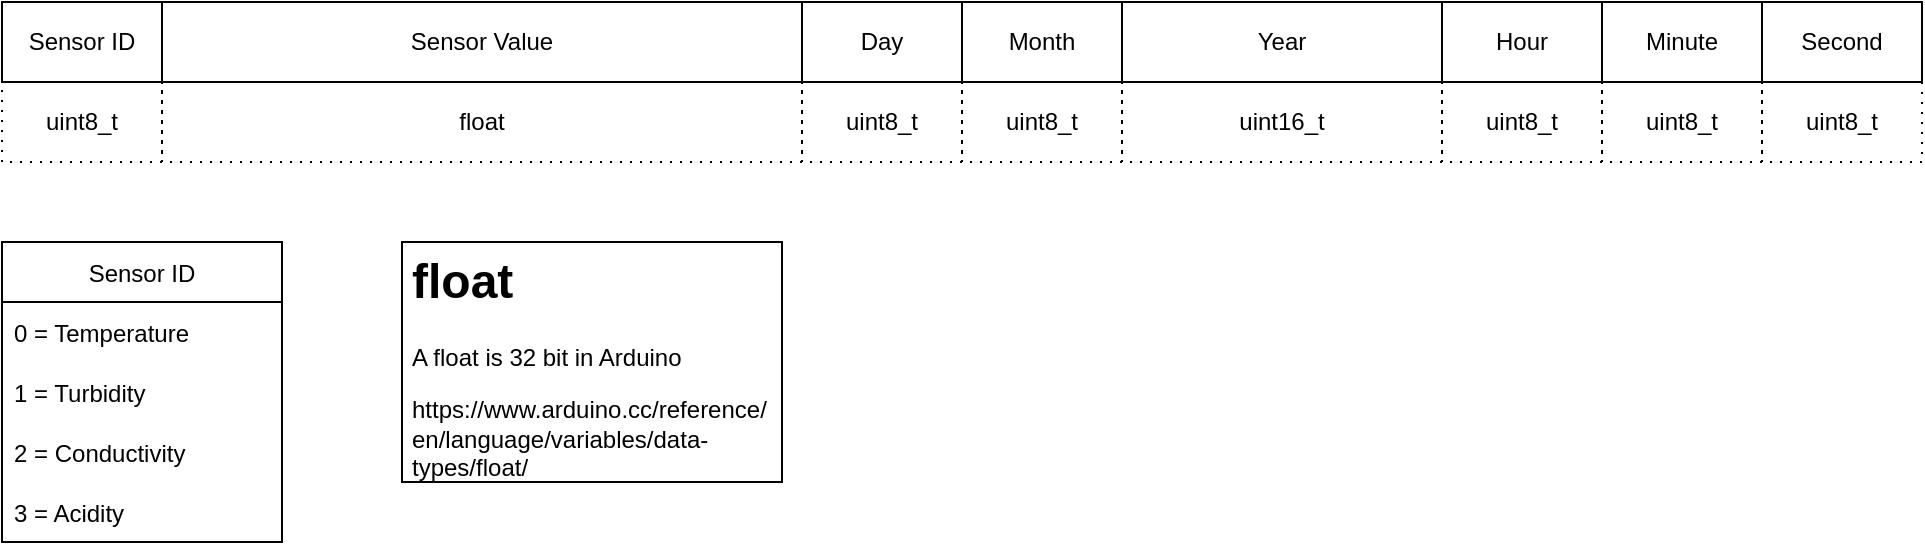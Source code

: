 <mxfile version="18.1.2" type="github"><diagram id="vjNCUOQMIaMSCR9NmDa_" name="Page-1"><mxGraphModel dx="1115" dy="670" grid="1" gridSize="10" guides="1" tooltips="1" connect="1" arrows="1" fold="1" page="1" pageScale="1" pageWidth="850" pageHeight="1100" math="0" shadow="0"><root><mxCell id="0"/><mxCell id="1" parent="0"/><mxCell id="yqXGVkk6yqf9T-BZ_wQ9-1" value="Sensor ID" style="rounded=0;whiteSpace=wrap;html=1;" vertex="1" parent="1"><mxGeometry x="200" y="160" width="80" height="40" as="geometry"/></mxCell><mxCell id="yqXGVkk6yqf9T-BZ_wQ9-2" value="uint8_t" style="text;html=1;strokeColor=default;fillColor=none;align=center;verticalAlign=middle;whiteSpace=wrap;rounded=0;dashed=1;dashPattern=1 4;" vertex="1" parent="1"><mxGeometry x="200" y="200" width="80" height="40" as="geometry"/></mxCell><mxCell id="yqXGVkk6yqf9T-BZ_wQ9-10" value="Sensor ID" style="swimlane;fontStyle=0;childLayout=stackLayout;horizontal=1;startSize=30;horizontalStack=0;resizeParent=1;resizeParentMax=0;resizeLast=0;collapsible=1;marginBottom=0;strokeColor=default;" vertex="1" parent="1"><mxGeometry x="200" y="280" width="140" height="150" as="geometry"/></mxCell><mxCell id="yqXGVkk6yqf9T-BZ_wQ9-11" value="0 = Temperature" style="text;strokeColor=none;fillColor=none;align=left;verticalAlign=middle;spacingLeft=4;spacingRight=4;overflow=hidden;points=[[0,0.5],[1,0.5]];portConstraint=eastwest;rotatable=0;" vertex="1" parent="yqXGVkk6yqf9T-BZ_wQ9-10"><mxGeometry y="30" width="140" height="30" as="geometry"/></mxCell><mxCell id="yqXGVkk6yqf9T-BZ_wQ9-12" value="1 = Turbidity" style="text;strokeColor=none;fillColor=none;align=left;verticalAlign=middle;spacingLeft=4;spacingRight=4;overflow=hidden;points=[[0,0.5],[1,0.5]];portConstraint=eastwest;rotatable=0;" vertex="1" parent="yqXGVkk6yqf9T-BZ_wQ9-10"><mxGeometry y="60" width="140" height="30" as="geometry"/></mxCell><mxCell id="yqXGVkk6yqf9T-BZ_wQ9-13" value="2 = Conductivity" style="text;strokeColor=none;fillColor=none;align=left;verticalAlign=middle;spacingLeft=4;spacingRight=4;overflow=hidden;points=[[0,0.5],[1,0.5]];portConstraint=eastwest;rotatable=0;" vertex="1" parent="yqXGVkk6yqf9T-BZ_wQ9-10"><mxGeometry y="90" width="140" height="30" as="geometry"/></mxCell><mxCell id="yqXGVkk6yqf9T-BZ_wQ9-9" value="3 = Acidity" style="text;strokeColor=none;fillColor=none;align=left;verticalAlign=middle;spacingLeft=4;spacingRight=4;overflow=hidden;points=[[0,0.5],[1,0.5]];portConstraint=eastwest;rotatable=0;" vertex="1" parent="yqXGVkk6yqf9T-BZ_wQ9-10"><mxGeometry y="120" width="140" height="30" as="geometry"/></mxCell><mxCell id="yqXGVkk6yqf9T-BZ_wQ9-15" value="Sensor Value" style="rounded=0;whiteSpace=wrap;html=1;" vertex="1" parent="1"><mxGeometry x="280" y="160" width="320" height="40" as="geometry"/></mxCell><mxCell id="yqXGVkk6yqf9T-BZ_wQ9-16" value="float" style="text;html=1;strokeColor=default;fillColor=none;align=center;verticalAlign=middle;whiteSpace=wrap;rounded=0;dashed=1;dashPattern=1 4;" vertex="1" parent="1"><mxGeometry x="280" y="200" width="320" height="40" as="geometry"/></mxCell><mxCell id="yqXGVkk6yqf9T-BZ_wQ9-18" value="Day" style="rounded=0;whiteSpace=wrap;html=1;" vertex="1" parent="1"><mxGeometry x="600" y="160" width="80" height="40" as="geometry"/></mxCell><mxCell id="yqXGVkk6yqf9T-BZ_wQ9-19" value="uint8_t" style="text;html=1;strokeColor=default;fillColor=none;align=center;verticalAlign=middle;whiteSpace=wrap;rounded=0;dashed=1;dashPattern=1 4;" vertex="1" parent="1"><mxGeometry x="600" y="200" width="80" height="40" as="geometry"/></mxCell><mxCell id="yqXGVkk6yqf9T-BZ_wQ9-20" value="Month" style="rounded=0;whiteSpace=wrap;html=1;" vertex="1" parent="1"><mxGeometry x="680" y="160" width="80" height="40" as="geometry"/></mxCell><mxCell id="yqXGVkk6yqf9T-BZ_wQ9-21" value="uint8_t" style="text;html=1;strokeColor=default;fillColor=none;align=center;verticalAlign=middle;whiteSpace=wrap;rounded=0;dashed=1;dashPattern=1 4;" vertex="1" parent="1"><mxGeometry x="680" y="200" width="80" height="40" as="geometry"/></mxCell><mxCell id="yqXGVkk6yqf9T-BZ_wQ9-22" value="Year" style="rounded=0;whiteSpace=wrap;html=1;" vertex="1" parent="1"><mxGeometry x="760" y="160" width="160" height="40" as="geometry"/></mxCell><mxCell id="yqXGVkk6yqf9T-BZ_wQ9-23" value="uint16_t" style="text;html=1;strokeColor=default;fillColor=none;align=center;verticalAlign=middle;whiteSpace=wrap;rounded=0;dashed=1;dashPattern=1 4;" vertex="1" parent="1"><mxGeometry x="760" y="200" width="160" height="40" as="geometry"/></mxCell><mxCell id="yqXGVkk6yqf9T-BZ_wQ9-24" value="Hour" style="rounded=0;whiteSpace=wrap;html=1;" vertex="1" parent="1"><mxGeometry x="920" y="160" width="80" height="40" as="geometry"/></mxCell><mxCell id="yqXGVkk6yqf9T-BZ_wQ9-25" value="uint8_t" style="text;html=1;strokeColor=default;fillColor=none;align=center;verticalAlign=middle;whiteSpace=wrap;rounded=0;dashed=1;dashPattern=1 4;" vertex="1" parent="1"><mxGeometry x="920" y="200" width="80" height="40" as="geometry"/></mxCell><mxCell id="yqXGVkk6yqf9T-BZ_wQ9-26" value="Minute" style="rounded=0;whiteSpace=wrap;html=1;" vertex="1" parent="1"><mxGeometry x="1000" y="160" width="80" height="40" as="geometry"/></mxCell><mxCell id="yqXGVkk6yqf9T-BZ_wQ9-27" value="uint8_t" style="text;html=1;strokeColor=default;fillColor=none;align=center;verticalAlign=middle;whiteSpace=wrap;rounded=0;dashed=1;dashPattern=1 4;" vertex="1" parent="1"><mxGeometry x="1000" y="200" width="80" height="40" as="geometry"/></mxCell><mxCell id="yqXGVkk6yqf9T-BZ_wQ9-28" value="Second" style="rounded=0;whiteSpace=wrap;html=1;" vertex="1" parent="1"><mxGeometry x="1080" y="160" width="80" height="40" as="geometry"/></mxCell><mxCell id="yqXGVkk6yqf9T-BZ_wQ9-29" value="uint8_t" style="text;html=1;strokeColor=default;fillColor=none;align=center;verticalAlign=middle;whiteSpace=wrap;rounded=0;dashed=1;dashPattern=1 4;" vertex="1" parent="1"><mxGeometry x="1080" y="200" width="80" height="40" as="geometry"/></mxCell><mxCell id="yqXGVkk6yqf9T-BZ_wQ9-30" value="&lt;h1&gt;float&lt;/h1&gt;&lt;p&gt;A float is 32 bit in Arduino&lt;/p&gt;&lt;p&gt;https://www.arduino.cc/reference/&lt;br&gt;&lt;span style=&quot;background-color: initial;&quot;&gt;en/language/variables/data-types/float/&lt;/span&gt;&lt;/p&gt;" style="text;html=1;strokeColor=default;fillColor=none;spacing=5;spacingTop=-20;whiteSpace=wrap;overflow=hidden;rounded=0;" vertex="1" parent="1"><mxGeometry x="400" y="280" width="190" height="120" as="geometry"/></mxCell></root></mxGraphModel></diagram></mxfile>